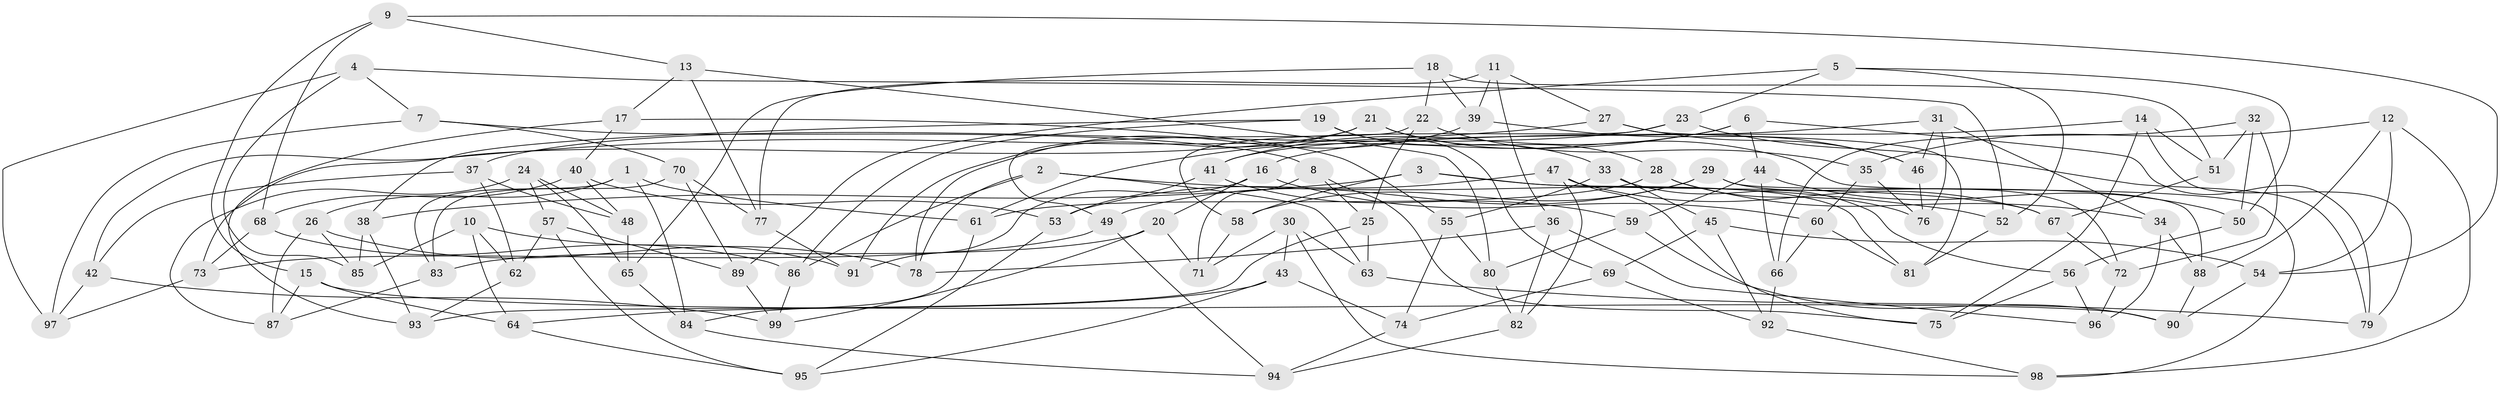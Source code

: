 // coarse degree distribution, {5: 0.11864406779661017, 6: 0.559322033898305, 3: 0.01694915254237288, 4: 0.3050847457627119}
// Generated by graph-tools (version 1.1) at 2025/52/02/27/25 19:52:28]
// undirected, 99 vertices, 198 edges
graph export_dot {
graph [start="1"]
  node [color=gray90,style=filled];
  1;
  2;
  3;
  4;
  5;
  6;
  7;
  8;
  9;
  10;
  11;
  12;
  13;
  14;
  15;
  16;
  17;
  18;
  19;
  20;
  21;
  22;
  23;
  24;
  25;
  26;
  27;
  28;
  29;
  30;
  31;
  32;
  33;
  34;
  35;
  36;
  37;
  38;
  39;
  40;
  41;
  42;
  43;
  44;
  45;
  46;
  47;
  48;
  49;
  50;
  51;
  52;
  53;
  54;
  55;
  56;
  57;
  58;
  59;
  60;
  61;
  62;
  63;
  64;
  65;
  66;
  67;
  68;
  69;
  70;
  71;
  72;
  73;
  74;
  75;
  76;
  77;
  78;
  79;
  80;
  81;
  82;
  83;
  84;
  85;
  86;
  87;
  88;
  89;
  90;
  91;
  92;
  93;
  94;
  95;
  96;
  97;
  98;
  99;
  1 -- 61;
  1 -- 83;
  1 -- 84;
  1 -- 26;
  2 -- 78;
  2 -- 52;
  2 -- 63;
  2 -- 86;
  3 -- 67;
  3 -- 81;
  3 -- 58;
  3 -- 38;
  4 -- 97;
  4 -- 85;
  4 -- 7;
  4 -- 52;
  5 -- 89;
  5 -- 52;
  5 -- 23;
  5 -- 50;
  6 -- 79;
  6 -- 41;
  6 -- 44;
  6 -- 61;
  7 -- 97;
  7 -- 8;
  7 -- 70;
  8 -- 75;
  8 -- 71;
  8 -- 25;
  9 -- 68;
  9 -- 13;
  9 -- 54;
  9 -- 15;
  10 -- 62;
  10 -- 91;
  10 -- 85;
  10 -- 64;
  11 -- 27;
  11 -- 77;
  11 -- 36;
  11 -- 39;
  12 -- 35;
  12 -- 88;
  12 -- 98;
  12 -- 54;
  13 -- 17;
  13 -- 80;
  13 -- 77;
  14 -- 75;
  14 -- 51;
  14 -- 16;
  14 -- 79;
  15 -- 90;
  15 -- 64;
  15 -- 87;
  16 -- 91;
  16 -- 20;
  16 -- 60;
  17 -- 40;
  17 -- 93;
  17 -- 55;
  18 -- 51;
  18 -- 39;
  18 -- 65;
  18 -- 22;
  19 -- 33;
  19 -- 38;
  19 -- 86;
  19 -- 69;
  20 -- 99;
  20 -- 83;
  20 -- 71;
  21 -- 98;
  21 -- 73;
  21 -- 28;
  21 -- 91;
  22 -- 25;
  22 -- 49;
  22 -- 35;
  23 -- 37;
  23 -- 58;
  23 -- 79;
  24 -- 57;
  24 -- 48;
  24 -- 65;
  24 -- 87;
  25 -- 93;
  25 -- 63;
  26 -- 87;
  26 -- 78;
  26 -- 85;
  27 -- 81;
  27 -- 42;
  27 -- 46;
  28 -- 76;
  28 -- 34;
  28 -- 61;
  29 -- 72;
  29 -- 49;
  29 -- 58;
  29 -- 88;
  30 -- 98;
  30 -- 71;
  30 -- 43;
  30 -- 63;
  31 -- 34;
  31 -- 76;
  31 -- 41;
  31 -- 46;
  32 -- 72;
  32 -- 51;
  32 -- 66;
  32 -- 50;
  33 -- 55;
  33 -- 56;
  33 -- 45;
  34 -- 88;
  34 -- 96;
  35 -- 76;
  35 -- 60;
  36 -- 96;
  36 -- 78;
  36 -- 82;
  37 -- 62;
  37 -- 42;
  37 -- 48;
  38 -- 85;
  38 -- 93;
  39 -- 46;
  39 -- 78;
  40 -- 68;
  40 -- 53;
  40 -- 48;
  41 -- 53;
  41 -- 59;
  42 -- 97;
  42 -- 99;
  43 -- 95;
  43 -- 64;
  43 -- 74;
  44 -- 50;
  44 -- 59;
  44 -- 66;
  45 -- 54;
  45 -- 69;
  45 -- 92;
  46 -- 76;
  47 -- 67;
  47 -- 53;
  47 -- 75;
  47 -- 82;
  48 -- 65;
  49 -- 94;
  49 -- 73;
  50 -- 56;
  51 -- 67;
  52 -- 81;
  53 -- 95;
  54 -- 90;
  55 -- 80;
  55 -- 74;
  56 -- 75;
  56 -- 96;
  57 -- 62;
  57 -- 95;
  57 -- 89;
  58 -- 71;
  59 -- 80;
  59 -- 90;
  60 -- 81;
  60 -- 66;
  61 -- 84;
  62 -- 93;
  63 -- 79;
  64 -- 95;
  65 -- 84;
  66 -- 92;
  67 -- 72;
  68 -- 86;
  68 -- 73;
  69 -- 92;
  69 -- 74;
  70 -- 83;
  70 -- 77;
  70 -- 89;
  72 -- 96;
  73 -- 97;
  74 -- 94;
  77 -- 91;
  80 -- 82;
  82 -- 94;
  83 -- 87;
  84 -- 94;
  86 -- 99;
  88 -- 90;
  89 -- 99;
  92 -- 98;
}
